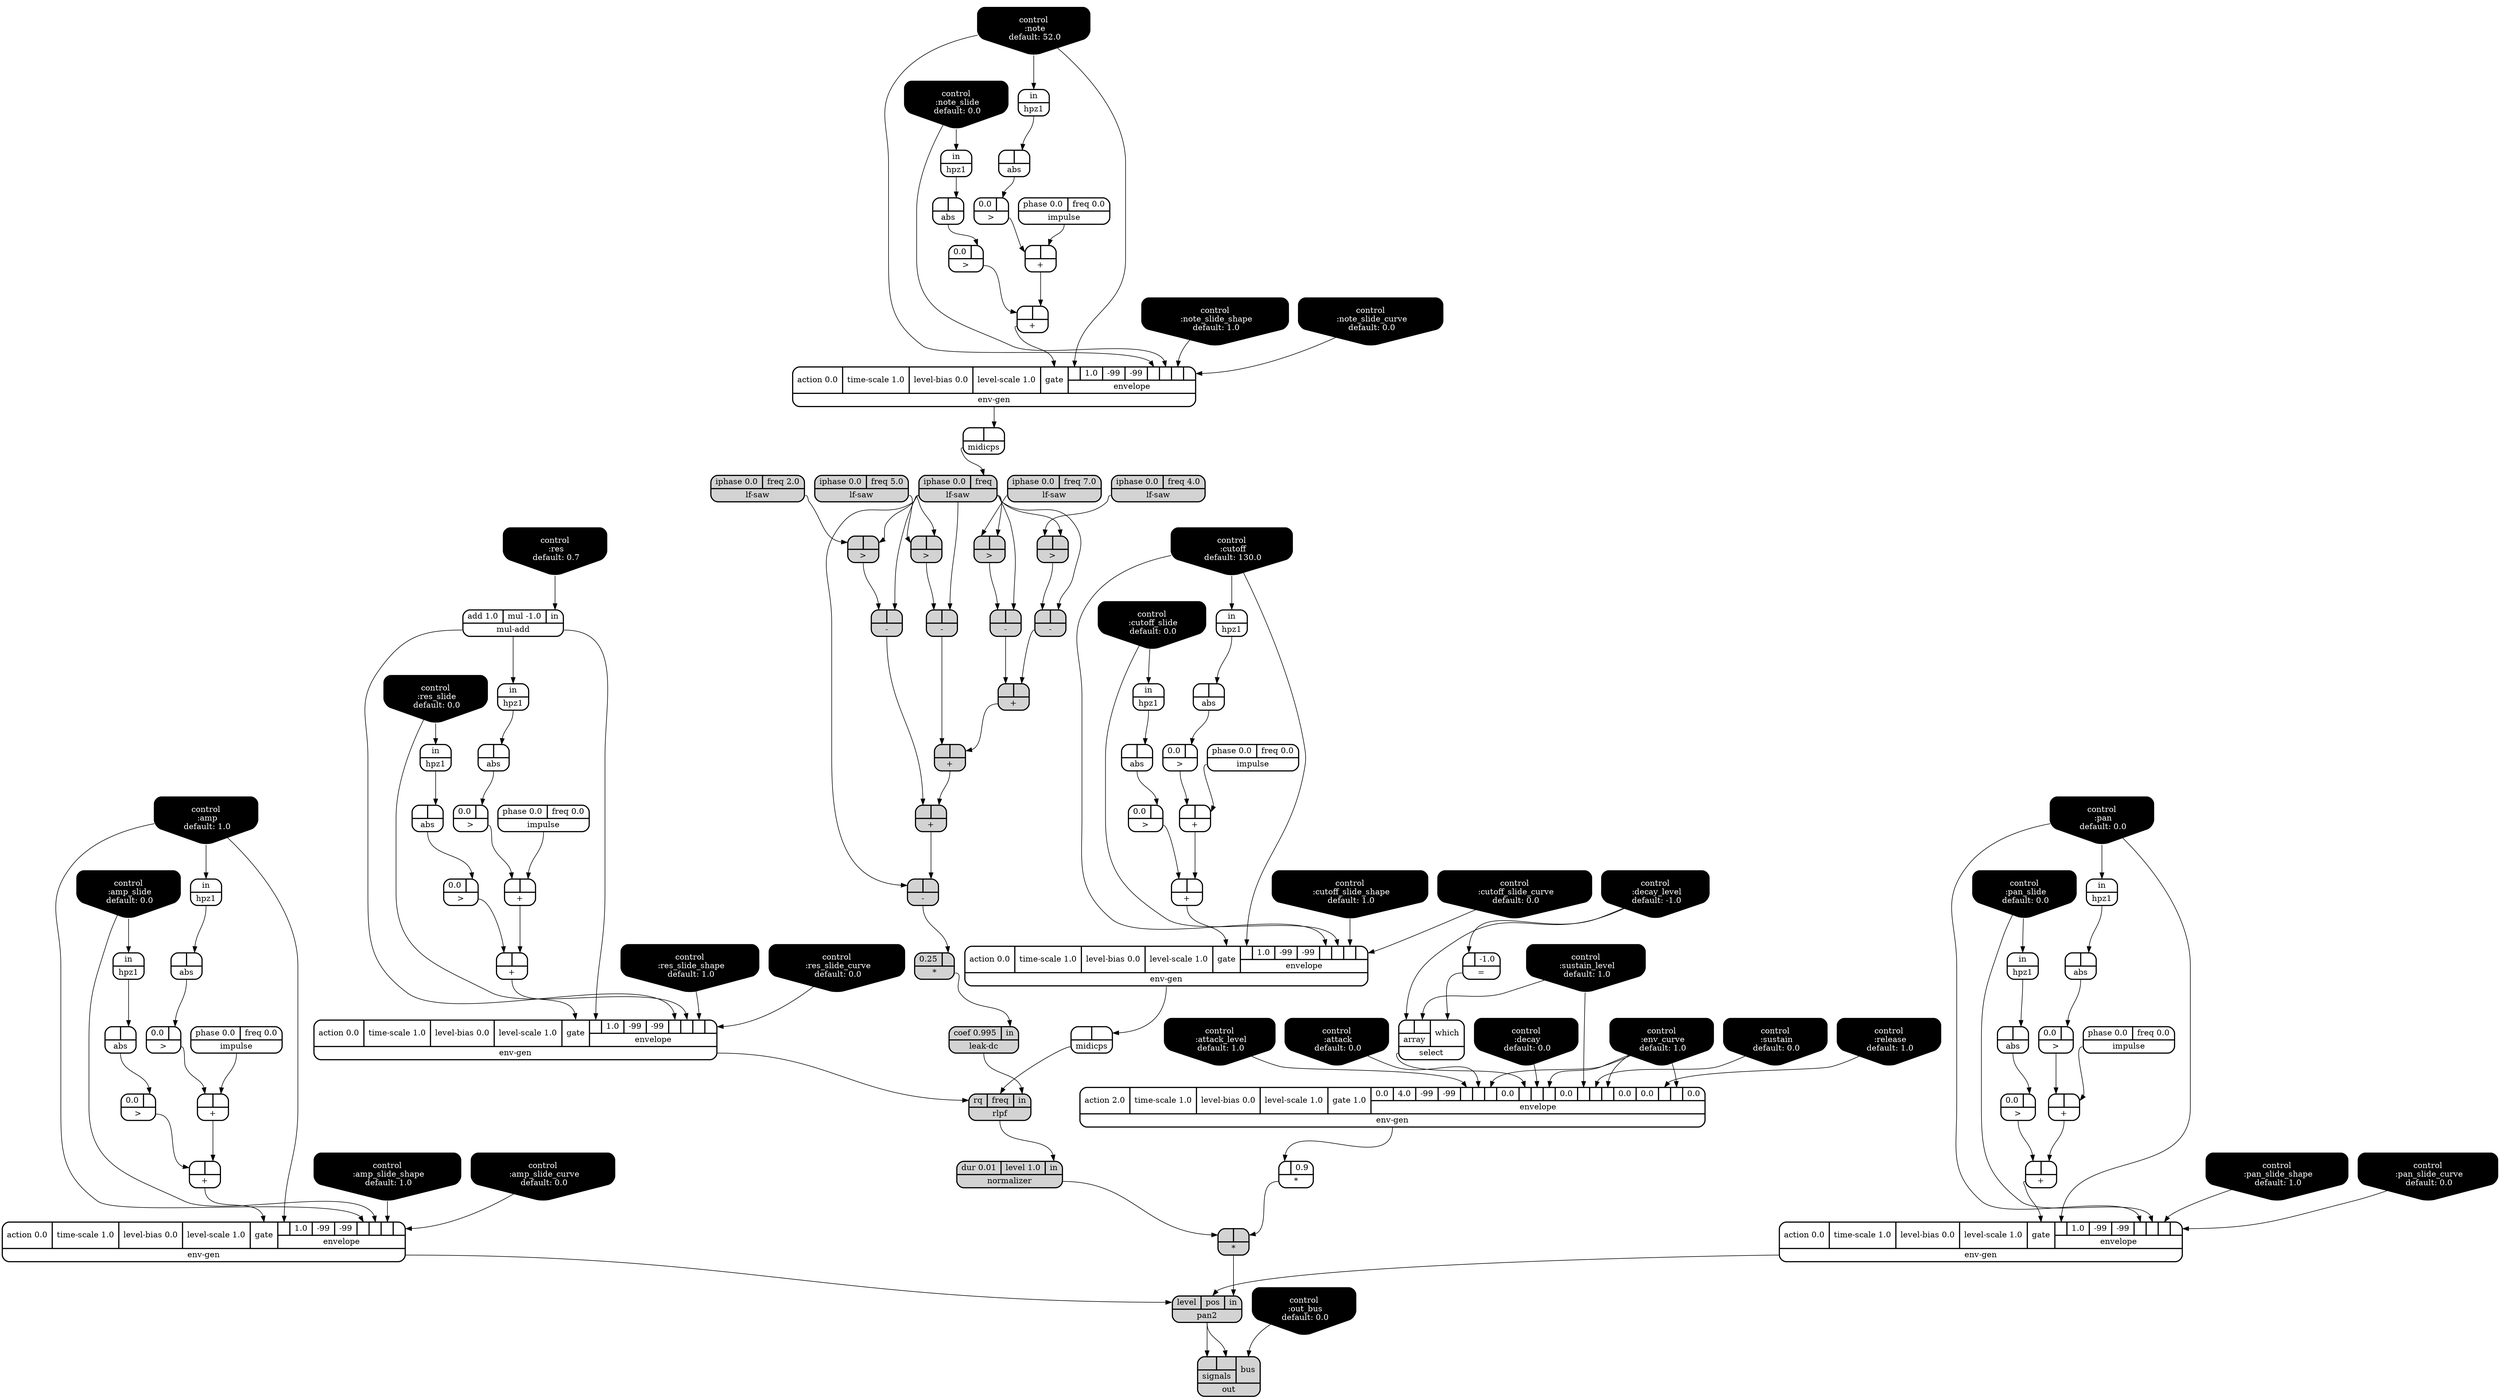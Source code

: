 digraph synthdef {
60 [label = "{{ <b> 0.25|<a> } |<__UG_NAME__>* }" style="filled, bold, rounded"  shape=record rankdir=LR];
103 [label = "{{ <b> |<a> 0.9} |<__UG_NAME__>* }" style="bold, rounded" shape=record rankdir=LR];
107 [label = "{{ <b> |<a> } |<__UG_NAME__>* }" style="filled, bold, rounded"  shape=record rankdir=LR];
36 [label = "{{ <b> |<a> } |<__UG_NAME__>+ }" style="bold, rounded" shape=record rankdir=LR];
40 [label = "{{ <b> |<a> } |<__UG_NAME__>+ }" style="bold, rounded" shape=record rankdir=LR];
50 [label = "{{ <b> |<a> } |<__UG_NAME__>+ }" style="filled, bold, rounded"  shape=record rankdir=LR];
54 [label = "{{ <b> |<a> } |<__UG_NAME__>+ }" style="filled, bold, rounded"  shape=record rankdir=LR];
58 [label = "{{ <b> |<a> } |<__UG_NAME__>+ }" style="filled, bold, rounded"  shape=record rankdir=LR];
66 [label = "{{ <b> |<a> } |<__UG_NAME__>+ }" style="bold, rounded" shape=record rankdir=LR];
70 [label = "{{ <b> |<a> } |<__UG_NAME__>+ }" style="bold, rounded" shape=record rankdir=LR];
78 [label = "{{ <b> |<a> } |<__UG_NAME__>+ }" style="bold, rounded" shape=record rankdir=LR];
82 [label = "{{ <b> |<a> } |<__UG_NAME__>+ }" style="bold, rounded" shape=record rankdir=LR];
91 [label = "{{ <b> |<a> } |<__UG_NAME__>+ }" style="bold, rounded" shape=record rankdir=LR];
93 [label = "{{ <b> |<a> } |<__UG_NAME__>+ }" style="bold, rounded" shape=record rankdir=LR];
98 [label = "{{ <b> |<a> } |<__UG_NAME__>+ }" style="bold, rounded" shape=record rankdir=LR];
102 [label = "{{ <b> |<a> } |<__UG_NAME__>+ }" style="bold, rounded" shape=record rankdir=LR];
46 [label = "{{ <b> |<a> } |<__UG_NAME__>- }" style="filled, bold, rounded"  shape=record rankdir=LR];
49 [label = "{{ <b> |<a> } |<__UG_NAME__>- }" style="filled, bold, rounded"  shape=record rankdir=LR];
53 [label = "{{ <b> |<a> } |<__UG_NAME__>- }" style="filled, bold, rounded"  shape=record rankdir=LR];
57 [label = "{{ <b> |<a> } |<__UG_NAME__>- }" style="filled, bold, rounded"  shape=record rankdir=LR];
59 [label = "{{ <b> |<a> } |<__UG_NAME__>- }" style="filled, bold, rounded"  shape=record rankdir=LR];
29 [label = "{{ <b> |<a> -1.0} |<__UG_NAME__>= }" style="bold, rounded" shape=record rankdir=LR];
35 [label = "{{ <b> 0.0|<a> } |<__UG_NAME__>\> }" style="bold, rounded" shape=record rankdir=LR];
39 [label = "{{ <b> 0.0|<a> } |<__UG_NAME__>\> }" style="bold, rounded" shape=record rankdir=LR];
45 [label = "{{ <b> |<a> } |<__UG_NAME__>\> }" style="filled, bold, rounded"  shape=record rankdir=LR];
48 [label = "{{ <b> |<a> } |<__UG_NAME__>\> }" style="filled, bold, rounded"  shape=record rankdir=LR];
52 [label = "{{ <b> |<a> } |<__UG_NAME__>\> }" style="filled, bold, rounded"  shape=record rankdir=LR];
56 [label = "{{ <b> |<a> } |<__UG_NAME__>\> }" style="filled, bold, rounded"  shape=record rankdir=LR];
65 [label = "{{ <b> 0.0|<a> } |<__UG_NAME__>\> }" style="bold, rounded" shape=record rankdir=LR];
69 [label = "{{ <b> 0.0|<a> } |<__UG_NAME__>\> }" style="bold, rounded" shape=record rankdir=LR];
77 [label = "{{ <b> 0.0|<a> } |<__UG_NAME__>\> }" style="bold, rounded" shape=record rankdir=LR];
81 [label = "{{ <b> 0.0|<a> } |<__UG_NAME__>\> }" style="bold, rounded" shape=record rankdir=LR];
90 [label = "{{ <b> 0.0|<a> } |<__UG_NAME__>\> }" style="bold, rounded" shape=record rankdir=LR];
92 [label = "{{ <b> 0.0|<a> } |<__UG_NAME__>\> }" style="bold, rounded" shape=record rankdir=LR];
97 [label = "{{ <b> 0.0|<a> } |<__UG_NAME__>\> }" style="bold, rounded" shape=record rankdir=LR];
101 [label = "{{ <b> 0.0|<a> } |<__UG_NAME__>\> }" style="bold, rounded" shape=record rankdir=LR];
34 [label = "{{ <b> |<a> } |<__UG_NAME__>abs }" style="bold, rounded" shape=record rankdir=LR];
38 [label = "{{ <b> |<a> } |<__UG_NAME__>abs }" style="bold, rounded" shape=record rankdir=LR];
64 [label = "{{ <b> |<a> } |<__UG_NAME__>abs }" style="bold, rounded" shape=record rankdir=LR];
68 [label = "{{ <b> |<a> } |<__UG_NAME__>abs }" style="bold, rounded" shape=record rankdir=LR];
76 [label = "{{ <b> |<a> } |<__UG_NAME__>abs }" style="bold, rounded" shape=record rankdir=LR];
80 [label = "{{ <b> |<a> } |<__UG_NAME__>abs }" style="bold, rounded" shape=record rankdir=LR];
87 [label = "{{ <b> |<a> } |<__UG_NAME__>abs }" style="bold, rounded" shape=record rankdir=LR];
89 [label = "{{ <b> |<a> } |<__UG_NAME__>abs }" style="bold, rounded" shape=record rankdir=LR];
96 [label = "{{ <b> |<a> } |<__UG_NAME__>abs }" style="bold, rounded" shape=record rankdir=LR];
100 [label = "{{ <b> |<a> } |<__UG_NAME__>abs }" style="bold, rounded" shape=record rankdir=LR];
0 [label = "control
 :note
 default: 52.0" shape=invhouse style="rounded, filled, bold" fillcolor=black fontcolor=white ]; 
1 [label = "control
 :note_slide
 default: 0.0" shape=invhouse style="rounded, filled, bold" fillcolor=black fontcolor=white ]; 
2 [label = "control
 :note_slide_shape
 default: 1.0" shape=invhouse style="rounded, filled, bold" fillcolor=black fontcolor=white ]; 
3 [label = "control
 :note_slide_curve
 default: 0.0" shape=invhouse style="rounded, filled, bold" fillcolor=black fontcolor=white ]; 
4 [label = "control
 :amp
 default: 1.0" shape=invhouse style="rounded, filled, bold" fillcolor=black fontcolor=white ]; 
5 [label = "control
 :amp_slide
 default: 0.0" shape=invhouse style="rounded, filled, bold" fillcolor=black fontcolor=white ]; 
6 [label = "control
 :amp_slide_shape
 default: 1.0" shape=invhouse style="rounded, filled, bold" fillcolor=black fontcolor=white ]; 
7 [label = "control
 :amp_slide_curve
 default: 0.0" shape=invhouse style="rounded, filled, bold" fillcolor=black fontcolor=white ]; 
8 [label = "control
 :pan
 default: 0.0" shape=invhouse style="rounded, filled, bold" fillcolor=black fontcolor=white ]; 
9 [label = "control
 :pan_slide
 default: 0.0" shape=invhouse style="rounded, filled, bold" fillcolor=black fontcolor=white ]; 
10 [label = "control
 :pan_slide_shape
 default: 1.0" shape=invhouse style="rounded, filled, bold" fillcolor=black fontcolor=white ]; 
11 [label = "control
 :pan_slide_curve
 default: 0.0" shape=invhouse style="rounded, filled, bold" fillcolor=black fontcolor=white ]; 
12 [label = "control
 :attack
 default: 0.0" shape=invhouse style="rounded, filled, bold" fillcolor=black fontcolor=white ]; 
13 [label = "control
 :decay
 default: 0.0" shape=invhouse style="rounded, filled, bold" fillcolor=black fontcolor=white ]; 
14 [label = "control
 :sustain
 default: 0.0" shape=invhouse style="rounded, filled, bold" fillcolor=black fontcolor=white ]; 
15 [label = "control
 :release
 default: 1.0" shape=invhouse style="rounded, filled, bold" fillcolor=black fontcolor=white ]; 
16 [label = "control
 :attack_level
 default: 1.0" shape=invhouse style="rounded, filled, bold" fillcolor=black fontcolor=white ]; 
17 [label = "control
 :decay_level
 default: -1.0" shape=invhouse style="rounded, filled, bold" fillcolor=black fontcolor=white ]; 
18 [label = "control
 :sustain_level
 default: 1.0" shape=invhouse style="rounded, filled, bold" fillcolor=black fontcolor=white ]; 
19 [label = "control
 :env_curve
 default: 1.0" shape=invhouse style="rounded, filled, bold" fillcolor=black fontcolor=white ]; 
20 [label = "control
 :cutoff
 default: 130.0" shape=invhouse style="rounded, filled, bold" fillcolor=black fontcolor=white ]; 
21 [label = "control
 :cutoff_slide
 default: 0.0" shape=invhouse style="rounded, filled, bold" fillcolor=black fontcolor=white ]; 
22 [label = "control
 :cutoff_slide_shape
 default: 1.0" shape=invhouse style="rounded, filled, bold" fillcolor=black fontcolor=white ]; 
23 [label = "control
 :cutoff_slide_curve
 default: 0.0" shape=invhouse style="rounded, filled, bold" fillcolor=black fontcolor=white ]; 
24 [label = "control
 :res
 default: 0.7" shape=invhouse style="rounded, filled, bold" fillcolor=black fontcolor=white ]; 
25 [label = "control
 :res_slide
 default: 0.0" shape=invhouse style="rounded, filled, bold" fillcolor=black fontcolor=white ]; 
26 [label = "control
 :res_slide_shape
 default: 1.0" shape=invhouse style="rounded, filled, bold" fillcolor=black fontcolor=white ]; 
27 [label = "control
 :res_slide_curve
 default: 0.0" shape=invhouse style="rounded, filled, bold" fillcolor=black fontcolor=white ]; 
28 [label = "control
 :out_bus
 default: 0.0" shape=invhouse style="rounded, filled, bold" fillcolor=black fontcolor=white ]; 
31 [label = "{{ <action> action 2.0|<time____scale> time-scale 1.0|<level____bias> level-bias 0.0|<level____scale> level-scale 1.0|<gate> gate 1.0|{{0.0|4.0|-99|-99|<envelope___control___4>|<envelope___control___5>|<envelope___control___6>|0.0|<envelope___select___8>|<envelope___control___9>|<envelope___control___10>|0.0|<envelope___control___12>|<envelope___control___13>|<envelope___control___14>|0.0|0.0|<envelope___control___17>|<envelope___control___18>|0.0}|envelope}} |<__UG_NAME__>env-gen }" style="bold, rounded" shape=record rankdir=LR];
41 [label = "{{ <action> action 0.0|<time____scale> time-scale 1.0|<level____bias> level-bias 0.0|<level____scale> level-scale 1.0|<gate> gate|{{<envelope___control___0>|1.0|-99|-99|<envelope___control___4>|<envelope___control___5>|<envelope___control___6>|<envelope___control___7>}|envelope}} |<__UG_NAME__>env-gen }" style="bold, rounded" shape=record rankdir=LR];
71 [label = "{{ <action> action 0.0|<time____scale> time-scale 1.0|<level____bias> level-bias 0.0|<level____scale> level-scale 1.0|<gate> gate|{{<envelope___control___0>|1.0|-99|-99|<envelope___control___4>|<envelope___control___5>|<envelope___control___6>|<envelope___control___7>}|envelope}} |<__UG_NAME__>env-gen }" style="bold, rounded" shape=record rankdir=LR];
83 [label = "{{ <action> action 0.0|<time____scale> time-scale 1.0|<level____bias> level-bias 0.0|<level____scale> level-scale 1.0|<gate> gate|{{<envelope___mul____add___0>|1.0|-99|-99|<envelope___mul____add___4>|<envelope___control___5>|<envelope___control___6>|<envelope___control___7>}|envelope}} |<__UG_NAME__>env-gen }" style="bold, rounded" shape=record rankdir=LR];
104 [label = "{{ <action> action 0.0|<time____scale> time-scale 1.0|<level____bias> level-bias 0.0|<level____scale> level-scale 1.0|<gate> gate|{{<envelope___control___0>|1.0|-99|-99|<envelope___control___4>|<envelope___control___5>|<envelope___control___6>|<envelope___control___7>}|envelope}} |<__UG_NAME__>env-gen }" style="bold, rounded" shape=record rankdir=LR];
105 [label = "{{ <action> action 0.0|<time____scale> time-scale 1.0|<level____bias> level-bias 0.0|<level____scale> level-scale 1.0|<gate> gate|{{<envelope___control___0>|1.0|-99|-99|<envelope___control___4>|<envelope___control___5>|<envelope___control___6>|<envelope___control___7>}|envelope}} |<__UG_NAME__>env-gen }" style="bold, rounded" shape=record rankdir=LR];
33 [label = "{{ <in> in} |<__UG_NAME__>hpz1 }" style="bold, rounded" shape=record rankdir=LR];
37 [label = "{{ <in> in} |<__UG_NAME__>hpz1 }" style="bold, rounded" shape=record rankdir=LR];
63 [label = "{{ <in> in} |<__UG_NAME__>hpz1 }" style="bold, rounded" shape=record rankdir=LR];
67 [label = "{{ <in> in} |<__UG_NAME__>hpz1 }" style="bold, rounded" shape=record rankdir=LR];
75 [label = "{{ <in> in} |<__UG_NAME__>hpz1 }" style="bold, rounded" shape=record rankdir=LR];
79 [label = "{{ <in> in} |<__UG_NAME__>hpz1 }" style="bold, rounded" shape=record rankdir=LR];
85 [label = "{{ <in> in} |<__UG_NAME__>hpz1 }" style="bold, rounded" shape=record rankdir=LR];
86 [label = "{{ <in> in} |<__UG_NAME__>hpz1 }" style="bold, rounded" shape=record rankdir=LR];
95 [label = "{{ <in> in} |<__UG_NAME__>hpz1 }" style="bold, rounded" shape=record rankdir=LR];
99 [label = "{{ <in> in} |<__UG_NAME__>hpz1 }" style="bold, rounded" shape=record rankdir=LR];
32 [label = "{{ <phase> phase 0.0|<freq> freq 0.0} |<__UG_NAME__>impulse }" style="bold, rounded" shape=record rankdir=LR];
62 [label = "{{ <phase> phase 0.0|<freq> freq 0.0} |<__UG_NAME__>impulse }" style="bold, rounded" shape=record rankdir=LR];
73 [label = "{{ <phase> phase 0.0|<freq> freq 0.0} |<__UG_NAME__>impulse }" style="bold, rounded" shape=record rankdir=LR];
88 [label = "{{ <phase> phase 0.0|<freq> freq 0.0} |<__UG_NAME__>impulse }" style="bold, rounded" shape=record rankdir=LR];
94 [label = "{{ <phase> phase 0.0|<freq> freq 0.0} |<__UG_NAME__>impulse }" style="bold, rounded" shape=record rankdir=LR];
61 [label = "{{ <coef> coef 0.995|<in> in} |<__UG_NAME__>leak-dc }" style="filled, bold, rounded"  shape=record rankdir=LR];
43 [label = "{{ <iphase> iphase 0.0|<freq> freq} |<__UG_NAME__>lf-saw }" style="filled, bold, rounded"  shape=record rankdir=LR];
44 [label = "{{ <iphase> iphase 0.0|<freq> freq 4.0} |<__UG_NAME__>lf-saw }" style="filled, bold, rounded"  shape=record rankdir=LR];
47 [label = "{{ <iphase> iphase 0.0|<freq> freq 7.0} |<__UG_NAME__>lf-saw }" style="filled, bold, rounded"  shape=record rankdir=LR];
51 [label = "{{ <iphase> iphase 0.0|<freq> freq 5.0} |<__UG_NAME__>lf-saw }" style="filled, bold, rounded"  shape=record rankdir=LR];
55 [label = "{{ <iphase> iphase 0.0|<freq> freq 2.0} |<__UG_NAME__>lf-saw }" style="filled, bold, rounded"  shape=record rankdir=LR];
42 [label = "{{ <b> |<a> } |<__UG_NAME__>midicps }" style="bold, rounded" shape=record rankdir=LR];
72 [label = "{{ <b> |<a> } |<__UG_NAME__>midicps }" style="bold, rounded" shape=record rankdir=LR];
74 [label = "{{ <add> add 1.0|<mul> mul -1.0|<in> in} |<__UG_NAME__>mul-add }" style="bold, rounded" shape=record rankdir=LR];
106 [label = "{{ <dur> dur 0.01|<level> level 1.0|<in> in} |<__UG_NAME__>normalizer }" style="filled, bold, rounded"  shape=record rankdir=LR];
109 [label = "{{ {{<signals___pan2___0>|<signals___pan2___1>}|signals}|<bus> bus} |<__UG_NAME__>out }" style="filled, bold, rounded"  shape=record rankdir=LR];
108 [label = "{{ <level> level|<pos> pos|<in> in} |<__UG_NAME__>pan2 }" style="filled, bold, rounded"  shape=record rankdir=LR];
84 [label = "{{ <rq> rq|<freq> freq|<in> in} |<__UG_NAME__>rlpf }" style="filled, bold, rounded"  shape=record rankdir=LR];
30 [label = "{{ {{<array___control___0>|<array___control___1>}|array}|<which> which} |<__UG_NAME__>select }" style="bold, rounded" shape=record rankdir=LR];

59:__UG_NAME__ -> 60:a ;
31:__UG_NAME__ -> 103:b ;
103:__UG_NAME__ -> 107:a ;
106:__UG_NAME__ -> 107:b ;
32:__UG_NAME__ -> 36:a ;
35:__UG_NAME__ -> 36:b ;
36:__UG_NAME__ -> 40:a ;
39:__UG_NAME__ -> 40:b ;
46:__UG_NAME__ -> 50:a ;
49:__UG_NAME__ -> 50:b ;
50:__UG_NAME__ -> 54:a ;
53:__UG_NAME__ -> 54:b ;
54:__UG_NAME__ -> 58:a ;
57:__UG_NAME__ -> 58:b ;
62:__UG_NAME__ -> 66:a ;
65:__UG_NAME__ -> 66:b ;
66:__UG_NAME__ -> 70:a ;
69:__UG_NAME__ -> 70:b ;
73:__UG_NAME__ -> 78:a ;
77:__UG_NAME__ -> 78:b ;
78:__UG_NAME__ -> 82:a ;
81:__UG_NAME__ -> 82:b ;
88:__UG_NAME__ -> 91:a ;
90:__UG_NAME__ -> 91:b ;
91:__UG_NAME__ -> 93:a ;
92:__UG_NAME__ -> 93:b ;
94:__UG_NAME__ -> 98:a ;
97:__UG_NAME__ -> 98:b ;
98:__UG_NAME__ -> 102:a ;
101:__UG_NAME__ -> 102:b ;
43:__UG_NAME__ -> 46:a ;
45:__UG_NAME__ -> 46:b ;
43:__UG_NAME__ -> 49:a ;
48:__UG_NAME__ -> 49:b ;
43:__UG_NAME__ -> 53:a ;
52:__UG_NAME__ -> 53:b ;
43:__UG_NAME__ -> 57:a ;
56:__UG_NAME__ -> 57:b ;
58:__UG_NAME__ -> 59:a ;
43:__UG_NAME__ -> 59:b ;
17:__UG_NAME__ -> 29:b ;
34:__UG_NAME__ -> 35:a ;
38:__UG_NAME__ -> 39:a ;
43:__UG_NAME__ -> 45:a ;
44:__UG_NAME__ -> 45:b ;
43:__UG_NAME__ -> 48:a ;
47:__UG_NAME__ -> 48:b ;
43:__UG_NAME__ -> 52:a ;
51:__UG_NAME__ -> 52:b ;
43:__UG_NAME__ -> 56:a ;
55:__UG_NAME__ -> 56:b ;
64:__UG_NAME__ -> 65:a ;
68:__UG_NAME__ -> 69:a ;
76:__UG_NAME__ -> 77:a ;
80:__UG_NAME__ -> 81:a ;
89:__UG_NAME__ -> 90:a ;
87:__UG_NAME__ -> 92:a ;
96:__UG_NAME__ -> 97:a ;
100:__UG_NAME__ -> 101:a ;
33:__UG_NAME__ -> 34:a ;
37:__UG_NAME__ -> 38:a ;
63:__UG_NAME__ -> 64:a ;
67:__UG_NAME__ -> 68:a ;
75:__UG_NAME__ -> 76:a ;
79:__UG_NAME__ -> 80:a ;
86:__UG_NAME__ -> 87:a ;
85:__UG_NAME__ -> 89:a ;
95:__UG_NAME__ -> 96:a ;
99:__UG_NAME__ -> 100:a ;
16:__UG_NAME__ -> 31:envelope___control___4 ;
12:__UG_NAME__ -> 31:envelope___control___5 ;
19:__UG_NAME__ -> 31:envelope___control___6 ;
30:__UG_NAME__ -> 31:envelope___select___8 ;
13:__UG_NAME__ -> 31:envelope___control___9 ;
19:__UG_NAME__ -> 31:envelope___control___10 ;
18:__UG_NAME__ -> 31:envelope___control___12 ;
14:__UG_NAME__ -> 31:envelope___control___13 ;
19:__UG_NAME__ -> 31:envelope___control___14 ;
15:__UG_NAME__ -> 31:envelope___control___17 ;
19:__UG_NAME__ -> 31:envelope___control___18 ;
0:__UG_NAME__ -> 41:envelope___control___0 ;
0:__UG_NAME__ -> 41:envelope___control___4 ;
1:__UG_NAME__ -> 41:envelope___control___5 ;
2:__UG_NAME__ -> 41:envelope___control___6 ;
3:__UG_NAME__ -> 41:envelope___control___7 ;
40:__UG_NAME__ -> 41:gate ;
20:__UG_NAME__ -> 71:envelope___control___0 ;
20:__UG_NAME__ -> 71:envelope___control___4 ;
21:__UG_NAME__ -> 71:envelope___control___5 ;
22:__UG_NAME__ -> 71:envelope___control___6 ;
23:__UG_NAME__ -> 71:envelope___control___7 ;
70:__UG_NAME__ -> 71:gate ;
74:__UG_NAME__ -> 83:envelope___mul____add___0 ;
74:__UG_NAME__ -> 83:envelope___mul____add___4 ;
25:__UG_NAME__ -> 83:envelope___control___5 ;
26:__UG_NAME__ -> 83:envelope___control___6 ;
27:__UG_NAME__ -> 83:envelope___control___7 ;
82:__UG_NAME__ -> 83:gate ;
8:__UG_NAME__ -> 104:envelope___control___0 ;
8:__UG_NAME__ -> 104:envelope___control___4 ;
9:__UG_NAME__ -> 104:envelope___control___5 ;
10:__UG_NAME__ -> 104:envelope___control___6 ;
11:__UG_NAME__ -> 104:envelope___control___7 ;
102:__UG_NAME__ -> 104:gate ;
4:__UG_NAME__ -> 105:envelope___control___0 ;
4:__UG_NAME__ -> 105:envelope___control___4 ;
5:__UG_NAME__ -> 105:envelope___control___5 ;
6:__UG_NAME__ -> 105:envelope___control___6 ;
7:__UG_NAME__ -> 105:envelope___control___7 ;
93:__UG_NAME__ -> 105:gate ;
0:__UG_NAME__ -> 33:in ;
1:__UG_NAME__ -> 37:in ;
20:__UG_NAME__ -> 63:in ;
21:__UG_NAME__ -> 67:in ;
74:__UG_NAME__ -> 75:in ;
25:__UG_NAME__ -> 79:in ;
4:__UG_NAME__ -> 85:in ;
5:__UG_NAME__ -> 86:in ;
8:__UG_NAME__ -> 95:in ;
9:__UG_NAME__ -> 99:in ;
60:__UG_NAME__ -> 61:in ;
42:__UG_NAME__ -> 43:freq ;
41:__UG_NAME__ -> 42:a ;
71:__UG_NAME__ -> 72:a ;
24:__UG_NAME__ -> 74:in ;
84:__UG_NAME__ -> 106:in ;
28:__UG_NAME__ -> 109:bus ;
108:__UG_NAME__ -> 109:signals___pan2___0 ;
108:__UG_NAME__ -> 109:signals___pan2___1 ;
107:__UG_NAME__ -> 108:in ;
104:__UG_NAME__ -> 108:pos ;
105:__UG_NAME__ -> 108:level ;
61:__UG_NAME__ -> 84:in ;
72:__UG_NAME__ -> 84:freq ;
83:__UG_NAME__ -> 84:rq ;
29:__UG_NAME__ -> 30:which ;
17:__UG_NAME__ -> 30:array___control___0 ;
18:__UG_NAME__ -> 30:array___control___1 ;

}